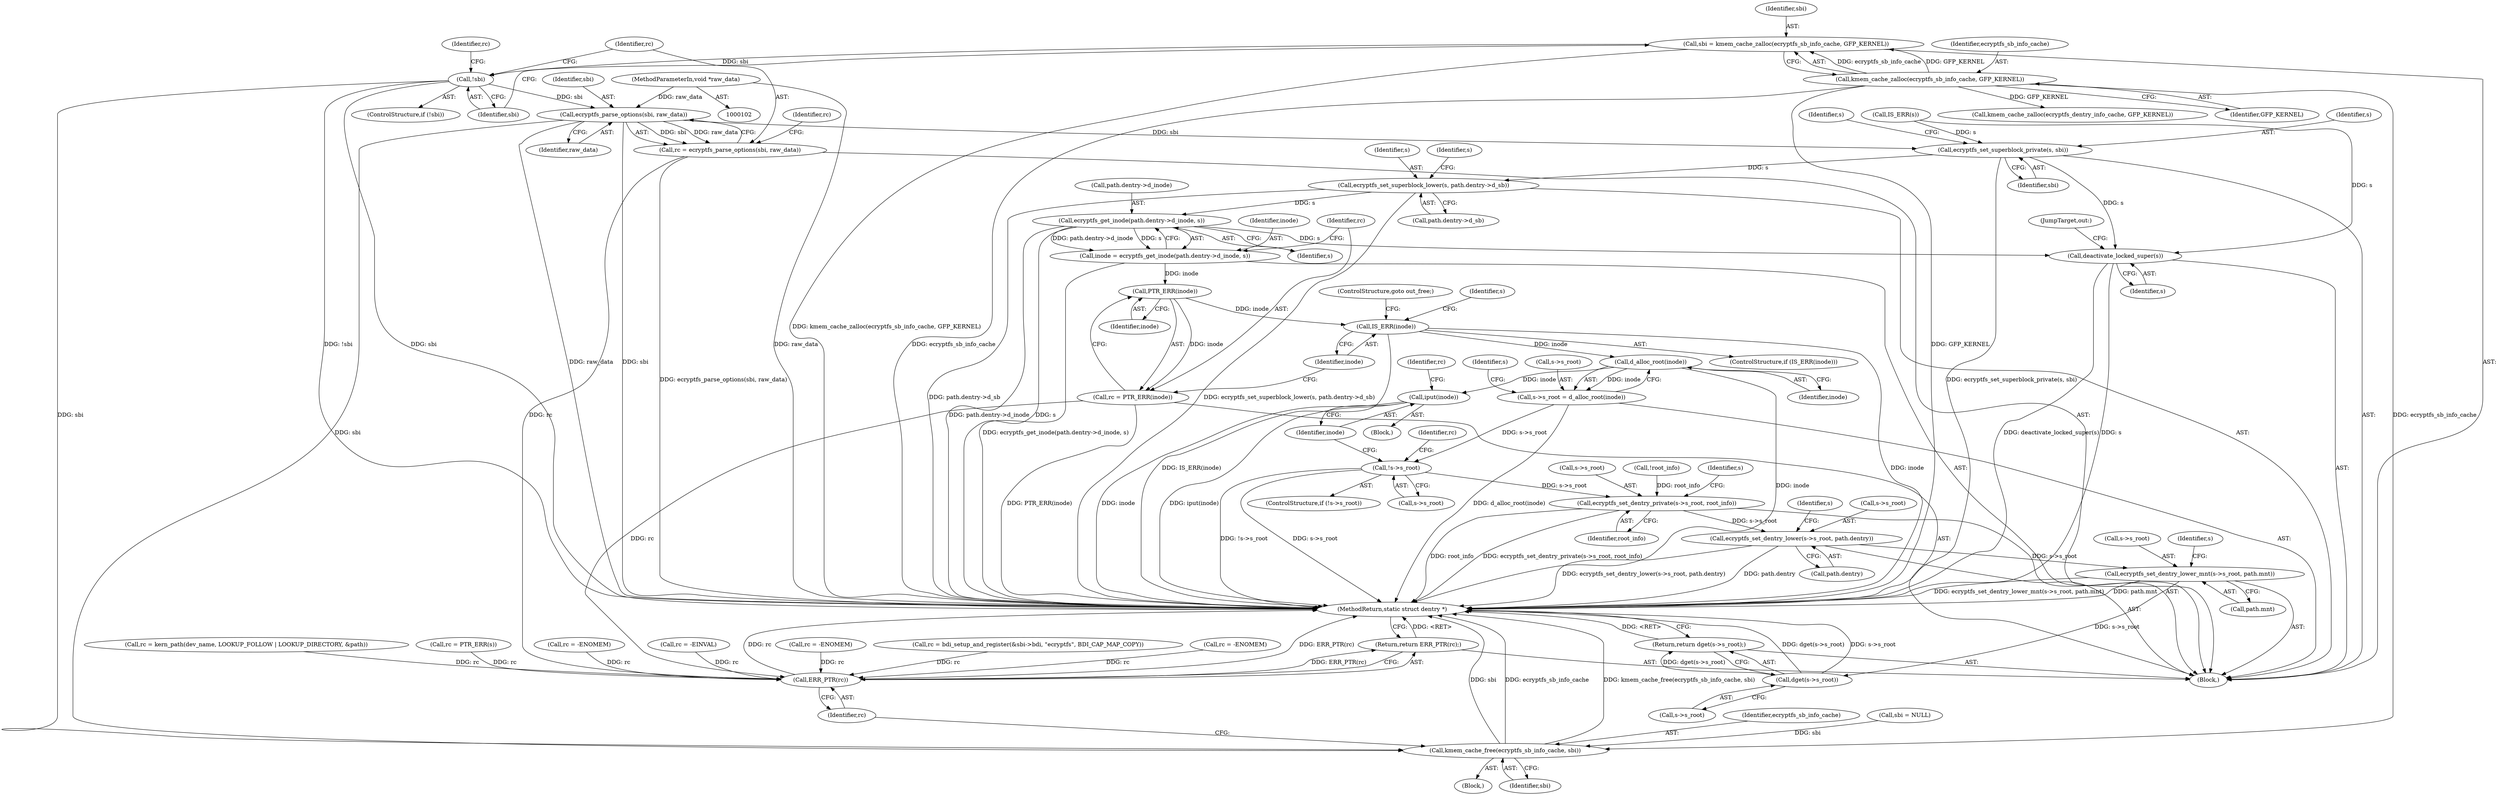 digraph "1_linux_764355487ea220fdc2faf128d577d7f679b91f97@API" {
"1000134" [label="(Call,ecryptfs_parse_options(sbi, raw_data))"];
"1000124" [label="(Call,!sbi)"];
"1000118" [label="(Call,sbi = kmem_cache_zalloc(ecryptfs_sb_info_cache, GFP_KERNEL))"];
"1000120" [label="(Call,kmem_cache_zalloc(ecryptfs_sb_info_cache, GFP_KERNEL))"];
"1000106" [label="(MethodParameterIn,void *raw_data)"];
"1000132" [label="(Call,rc = ecryptfs_parse_options(sbi, raw_data))"];
"1000371" [label="(Call,ERR_PTR(rc))"];
"1000370" [label="(Return,return ERR_PTR(rc);)"];
"1000177" [label="(Call,ecryptfs_set_superblock_private(s, sbi))"];
"1000239" [label="(Call,ecryptfs_set_superblock_lower(s, path.dentry->d_sb))"];
"1000275" [label="(Call,ecryptfs_get_inode(path.dentry->d_inode, s))"];
"1000273" [label="(Call,inode = ecryptfs_get_inode(path.dentry->d_inode, s))"];
"1000284" [label="(Call,PTR_ERR(inode))"];
"1000282" [label="(Call,rc = PTR_ERR(inode))"];
"1000287" [label="(Call,IS_ERR(inode))"];
"1000294" [label="(Call,d_alloc_root(inode))"];
"1000290" [label="(Call,s->s_root = d_alloc_root(inode))"];
"1000297" [label="(Call,!s->s_root)"];
"1000322" [label="(Call,ecryptfs_set_dentry_private(s->s_root, root_info))"];
"1000327" [label="(Call,ecryptfs_set_dentry_lower(s->s_root, path.dentry))"];
"1000334" [label="(Call,ecryptfs_set_dentry_lower_mnt(s->s_root, path.mnt))"];
"1000347" [label="(Call,dget(s->s_root))"];
"1000346" [label="(Return,return dget(s->s_root);)"];
"1000302" [label="(Call,iput(inode))"];
"1000356" [label="(Call,deactivate_locked_super(s))"];
"1000367" [label="(Call,kmem_cache_free(ecryptfs_sb_info_cache, sbi))"];
"1000305" [label="(Identifier,rc)"];
"1000177" [label="(Call,ecryptfs_set_superblock_private(s, sbi))"];
"1000358" [label="(JumpTarget,out:)"];
"1000295" [label="(Identifier,inode)"];
"1000372" [label="(Identifier,rc)"];
"1000326" [label="(Identifier,root_info)"];
"1000288" [label="(Identifier,inode)"];
"1000234" [label="(Call,rc = -EINVAL)"];
"1000240" [label="(Identifier,s)"];
"1000304" [label="(Call,rc = -ENOMEM)"];
"1000285" [label="(Identifier,inode)"];
"1000281" [label="(Identifier,s)"];
"1000361" [label="(Block,)"];
"1000118" [label="(Call,sbi = kmem_cache_zalloc(ecryptfs_sb_info_cache, GFP_KERNEL))"];
"1000357" [label="(Identifier,s)"];
"1000329" [label="(Identifier,s)"];
"1000135" [label="(Identifier,sbi)"];
"1000335" [label="(Call,s->s_root)"];
"1000241" [label="(Call,path.dentry->d_sb)"];
"1000348" [label="(Call,s->s_root)"];
"1000303" [label="(Identifier,inode)"];
"1000299" [label="(Identifier,s)"];
"1000165" [label="(Call,rc = bdi_setup_and_register(&sbi->bdi, \"ecryptfs\", BDI_CAP_MAP_COPY))"];
"1000347" [label="(Call,dget(s->s_root))"];
"1000322" [label="(Call,ecryptfs_set_dentry_private(s->s_root, root_info))"];
"1000310" [label="(Identifier,rc)"];
"1000315" [label="(Call,kmem_cache_zalloc(ecryptfs_dentry_info_cache, GFP_KERNEL))"];
"1000296" [label="(ControlStructure,if (!s->s_root))"];
"1000343" [label="(Identifier,s)"];
"1000338" [label="(Call,path.mnt)"];
"1000273" [label="(Call,inode = ecryptfs_get_inode(path.dentry->d_inode, s))"];
"1000346" [label="(Return,return dget(s->s_root);)"];
"1000128" [label="(Identifier,rc)"];
"1000368" [label="(Identifier,ecryptfs_sb_info_cache)"];
"1000182" [label="(Identifier,s)"];
"1000336" [label="(Identifier,s)"];
"1000309" [label="(Call,rc = -ENOMEM)"];
"1000323" [label="(Call,s->s_root)"];
"1000206" [label="(Call,rc = kern_path(dev_name, LOOKUP_FOLLOW | LOOKUP_DIRECTORY, &path))"];
"1000289" [label="(ControlStructure,goto out_free;)"];
"1000119" [label="(Identifier,sbi)"];
"1000284" [label="(Call,PTR_ERR(inode))"];
"1000152" [label="(Call,IS_ERR(s))"];
"1000106" [label="(MethodParameterIn,void *raw_data)"];
"1000370" [label="(Return,return ERR_PTR(rc);)"];
"1000292" [label="(Identifier,s)"];
"1000188" [label="(Call,sbi = NULL)"];
"1000302" [label="(Call,iput(inode))"];
"1000283" [label="(Identifier,rc)"];
"1000367" [label="(Call,kmem_cache_free(ecryptfs_sb_info_cache, sbi))"];
"1000297" [label="(Call,!s->s_root)"];
"1000301" [label="(Block,)"];
"1000294" [label="(Call,d_alloc_root(inode))"];
"1000276" [label="(Call,path.dentry->d_inode)"];
"1000291" [label="(Call,s->s_root)"];
"1000327" [label="(Call,ecryptfs_set_dentry_lower(s->s_root, path.dentry))"];
"1000121" [label="(Identifier,ecryptfs_sb_info_cache)"];
"1000120" [label="(Call,kmem_cache_zalloc(ecryptfs_sb_info_cache, GFP_KERNEL))"];
"1000239" [label="(Call,ecryptfs_set_superblock_lower(s, path.dentry->d_sb))"];
"1000275" [label="(Call,ecryptfs_get_inode(path.dentry->d_inode, s))"];
"1000107" [label="(Block,)"];
"1000356" [label="(Call,deactivate_locked_super(s))"];
"1000282" [label="(Call,rc = PTR_ERR(inode))"];
"1000138" [label="(Identifier,rc)"];
"1000178" [label="(Identifier,s)"];
"1000155" [label="(Call,rc = PTR_ERR(s))"];
"1000290" [label="(Call,s->s_root = d_alloc_root(inode))"];
"1000373" [label="(MethodReturn,static struct dentry *)"];
"1000133" [label="(Identifier,rc)"];
"1000132" [label="(Call,rc = ecryptfs_parse_options(sbi, raw_data))"];
"1000334" [label="(Call,ecryptfs_set_dentry_lower_mnt(s->s_root, path.mnt))"];
"1000369" [label="(Identifier,sbi)"];
"1000328" [label="(Call,s->s_root)"];
"1000127" [label="(Call,rc = -ENOMEM)"];
"1000298" [label="(Call,s->s_root)"];
"1000371" [label="(Call,ERR_PTR(rc))"];
"1000179" [label="(Identifier,sbi)"];
"1000319" [label="(Call,!root_info)"];
"1000125" [label="(Identifier,sbi)"];
"1000331" [label="(Call,path.dentry)"];
"1000274" [label="(Identifier,inode)"];
"1000123" [label="(ControlStructure,if (!sbi))"];
"1000136" [label="(Identifier,raw_data)"];
"1000287" [label="(Call,IS_ERR(inode))"];
"1000124" [label="(Call,!sbi)"];
"1000286" [label="(ControlStructure,if (IS_ERR(inode)))"];
"1000248" [label="(Identifier,s)"];
"1000122" [label="(Identifier,GFP_KERNEL)"];
"1000134" [label="(Call,ecryptfs_parse_options(sbi, raw_data))"];
"1000134" -> "1000132"  [label="AST: "];
"1000134" -> "1000136"  [label="CFG: "];
"1000135" -> "1000134"  [label="AST: "];
"1000136" -> "1000134"  [label="AST: "];
"1000132" -> "1000134"  [label="CFG: "];
"1000134" -> "1000373"  [label="DDG: sbi"];
"1000134" -> "1000373"  [label="DDG: raw_data"];
"1000134" -> "1000132"  [label="DDG: sbi"];
"1000134" -> "1000132"  [label="DDG: raw_data"];
"1000124" -> "1000134"  [label="DDG: sbi"];
"1000106" -> "1000134"  [label="DDG: raw_data"];
"1000134" -> "1000177"  [label="DDG: sbi"];
"1000134" -> "1000367"  [label="DDG: sbi"];
"1000124" -> "1000123"  [label="AST: "];
"1000124" -> "1000125"  [label="CFG: "];
"1000125" -> "1000124"  [label="AST: "];
"1000128" -> "1000124"  [label="CFG: "];
"1000133" -> "1000124"  [label="CFG: "];
"1000124" -> "1000373"  [label="DDG: sbi"];
"1000124" -> "1000373"  [label="DDG: !sbi"];
"1000118" -> "1000124"  [label="DDG: sbi"];
"1000124" -> "1000367"  [label="DDG: sbi"];
"1000118" -> "1000107"  [label="AST: "];
"1000118" -> "1000120"  [label="CFG: "];
"1000119" -> "1000118"  [label="AST: "];
"1000120" -> "1000118"  [label="AST: "];
"1000125" -> "1000118"  [label="CFG: "];
"1000118" -> "1000373"  [label="DDG: kmem_cache_zalloc(ecryptfs_sb_info_cache, GFP_KERNEL)"];
"1000120" -> "1000118"  [label="DDG: ecryptfs_sb_info_cache"];
"1000120" -> "1000118"  [label="DDG: GFP_KERNEL"];
"1000120" -> "1000122"  [label="CFG: "];
"1000121" -> "1000120"  [label="AST: "];
"1000122" -> "1000120"  [label="AST: "];
"1000120" -> "1000373"  [label="DDG: ecryptfs_sb_info_cache"];
"1000120" -> "1000373"  [label="DDG: GFP_KERNEL"];
"1000120" -> "1000315"  [label="DDG: GFP_KERNEL"];
"1000120" -> "1000367"  [label="DDG: ecryptfs_sb_info_cache"];
"1000106" -> "1000102"  [label="AST: "];
"1000106" -> "1000373"  [label="DDG: raw_data"];
"1000132" -> "1000107"  [label="AST: "];
"1000133" -> "1000132"  [label="AST: "];
"1000138" -> "1000132"  [label="CFG: "];
"1000132" -> "1000373"  [label="DDG: ecryptfs_parse_options(sbi, raw_data)"];
"1000132" -> "1000371"  [label="DDG: rc"];
"1000371" -> "1000370"  [label="AST: "];
"1000371" -> "1000372"  [label="CFG: "];
"1000372" -> "1000371"  [label="AST: "];
"1000370" -> "1000371"  [label="CFG: "];
"1000371" -> "1000373"  [label="DDG: rc"];
"1000371" -> "1000373"  [label="DDG: ERR_PTR(rc)"];
"1000371" -> "1000370"  [label="DDG: ERR_PTR(rc)"];
"1000309" -> "1000371"  [label="DDG: rc"];
"1000234" -> "1000371"  [label="DDG: rc"];
"1000304" -> "1000371"  [label="DDG: rc"];
"1000165" -> "1000371"  [label="DDG: rc"];
"1000206" -> "1000371"  [label="DDG: rc"];
"1000282" -> "1000371"  [label="DDG: rc"];
"1000127" -> "1000371"  [label="DDG: rc"];
"1000155" -> "1000371"  [label="DDG: rc"];
"1000370" -> "1000107"  [label="AST: "];
"1000373" -> "1000370"  [label="CFG: "];
"1000370" -> "1000373"  [label="DDG: <RET>"];
"1000177" -> "1000107"  [label="AST: "];
"1000177" -> "1000179"  [label="CFG: "];
"1000178" -> "1000177"  [label="AST: "];
"1000179" -> "1000177"  [label="AST: "];
"1000182" -> "1000177"  [label="CFG: "];
"1000177" -> "1000373"  [label="DDG: ecryptfs_set_superblock_private(s, sbi)"];
"1000152" -> "1000177"  [label="DDG: s"];
"1000177" -> "1000239"  [label="DDG: s"];
"1000177" -> "1000356"  [label="DDG: s"];
"1000239" -> "1000107"  [label="AST: "];
"1000239" -> "1000241"  [label="CFG: "];
"1000240" -> "1000239"  [label="AST: "];
"1000241" -> "1000239"  [label="AST: "];
"1000248" -> "1000239"  [label="CFG: "];
"1000239" -> "1000373"  [label="DDG: ecryptfs_set_superblock_lower(s, path.dentry->d_sb)"];
"1000239" -> "1000373"  [label="DDG: path.dentry->d_sb"];
"1000239" -> "1000275"  [label="DDG: s"];
"1000275" -> "1000273"  [label="AST: "];
"1000275" -> "1000281"  [label="CFG: "];
"1000276" -> "1000275"  [label="AST: "];
"1000281" -> "1000275"  [label="AST: "];
"1000273" -> "1000275"  [label="CFG: "];
"1000275" -> "1000373"  [label="DDG: path.dentry->d_inode"];
"1000275" -> "1000373"  [label="DDG: s"];
"1000275" -> "1000273"  [label="DDG: path.dentry->d_inode"];
"1000275" -> "1000273"  [label="DDG: s"];
"1000275" -> "1000356"  [label="DDG: s"];
"1000273" -> "1000107"  [label="AST: "];
"1000274" -> "1000273"  [label="AST: "];
"1000283" -> "1000273"  [label="CFG: "];
"1000273" -> "1000373"  [label="DDG: ecryptfs_get_inode(path.dentry->d_inode, s)"];
"1000273" -> "1000284"  [label="DDG: inode"];
"1000284" -> "1000282"  [label="AST: "];
"1000284" -> "1000285"  [label="CFG: "];
"1000285" -> "1000284"  [label="AST: "];
"1000282" -> "1000284"  [label="CFG: "];
"1000284" -> "1000282"  [label="DDG: inode"];
"1000284" -> "1000287"  [label="DDG: inode"];
"1000282" -> "1000107"  [label="AST: "];
"1000283" -> "1000282"  [label="AST: "];
"1000288" -> "1000282"  [label="CFG: "];
"1000282" -> "1000373"  [label="DDG: PTR_ERR(inode)"];
"1000287" -> "1000286"  [label="AST: "];
"1000287" -> "1000288"  [label="CFG: "];
"1000288" -> "1000287"  [label="AST: "];
"1000289" -> "1000287"  [label="CFG: "];
"1000292" -> "1000287"  [label="CFG: "];
"1000287" -> "1000373"  [label="DDG: IS_ERR(inode)"];
"1000287" -> "1000373"  [label="DDG: inode"];
"1000287" -> "1000294"  [label="DDG: inode"];
"1000294" -> "1000290"  [label="AST: "];
"1000294" -> "1000295"  [label="CFG: "];
"1000295" -> "1000294"  [label="AST: "];
"1000290" -> "1000294"  [label="CFG: "];
"1000294" -> "1000373"  [label="DDG: inode"];
"1000294" -> "1000290"  [label="DDG: inode"];
"1000294" -> "1000302"  [label="DDG: inode"];
"1000290" -> "1000107"  [label="AST: "];
"1000291" -> "1000290"  [label="AST: "];
"1000299" -> "1000290"  [label="CFG: "];
"1000290" -> "1000373"  [label="DDG: d_alloc_root(inode)"];
"1000290" -> "1000297"  [label="DDG: s->s_root"];
"1000297" -> "1000296"  [label="AST: "];
"1000297" -> "1000298"  [label="CFG: "];
"1000298" -> "1000297"  [label="AST: "];
"1000303" -> "1000297"  [label="CFG: "];
"1000310" -> "1000297"  [label="CFG: "];
"1000297" -> "1000373"  [label="DDG: s->s_root"];
"1000297" -> "1000373"  [label="DDG: !s->s_root"];
"1000297" -> "1000322"  [label="DDG: s->s_root"];
"1000322" -> "1000107"  [label="AST: "];
"1000322" -> "1000326"  [label="CFG: "];
"1000323" -> "1000322"  [label="AST: "];
"1000326" -> "1000322"  [label="AST: "];
"1000329" -> "1000322"  [label="CFG: "];
"1000322" -> "1000373"  [label="DDG: root_info"];
"1000322" -> "1000373"  [label="DDG: ecryptfs_set_dentry_private(s->s_root, root_info)"];
"1000319" -> "1000322"  [label="DDG: root_info"];
"1000322" -> "1000327"  [label="DDG: s->s_root"];
"1000327" -> "1000107"  [label="AST: "];
"1000327" -> "1000331"  [label="CFG: "];
"1000328" -> "1000327"  [label="AST: "];
"1000331" -> "1000327"  [label="AST: "];
"1000336" -> "1000327"  [label="CFG: "];
"1000327" -> "1000373"  [label="DDG: path.dentry"];
"1000327" -> "1000373"  [label="DDG: ecryptfs_set_dentry_lower(s->s_root, path.dentry)"];
"1000327" -> "1000334"  [label="DDG: s->s_root"];
"1000334" -> "1000107"  [label="AST: "];
"1000334" -> "1000338"  [label="CFG: "];
"1000335" -> "1000334"  [label="AST: "];
"1000338" -> "1000334"  [label="AST: "];
"1000343" -> "1000334"  [label="CFG: "];
"1000334" -> "1000373"  [label="DDG: ecryptfs_set_dentry_lower_mnt(s->s_root, path.mnt)"];
"1000334" -> "1000373"  [label="DDG: path.mnt"];
"1000334" -> "1000347"  [label="DDG: s->s_root"];
"1000347" -> "1000346"  [label="AST: "];
"1000347" -> "1000348"  [label="CFG: "];
"1000348" -> "1000347"  [label="AST: "];
"1000346" -> "1000347"  [label="CFG: "];
"1000347" -> "1000373"  [label="DDG: s->s_root"];
"1000347" -> "1000373"  [label="DDG: dget(s->s_root)"];
"1000347" -> "1000346"  [label="DDG: dget(s->s_root)"];
"1000346" -> "1000107"  [label="AST: "];
"1000373" -> "1000346"  [label="CFG: "];
"1000346" -> "1000373"  [label="DDG: <RET>"];
"1000302" -> "1000301"  [label="AST: "];
"1000302" -> "1000303"  [label="CFG: "];
"1000303" -> "1000302"  [label="AST: "];
"1000305" -> "1000302"  [label="CFG: "];
"1000302" -> "1000373"  [label="DDG: inode"];
"1000302" -> "1000373"  [label="DDG: iput(inode)"];
"1000356" -> "1000107"  [label="AST: "];
"1000356" -> "1000357"  [label="CFG: "];
"1000357" -> "1000356"  [label="AST: "];
"1000358" -> "1000356"  [label="CFG: "];
"1000356" -> "1000373"  [label="DDG: deactivate_locked_super(s)"];
"1000356" -> "1000373"  [label="DDG: s"];
"1000152" -> "1000356"  [label="DDG: s"];
"1000367" -> "1000361"  [label="AST: "];
"1000367" -> "1000369"  [label="CFG: "];
"1000368" -> "1000367"  [label="AST: "];
"1000369" -> "1000367"  [label="AST: "];
"1000372" -> "1000367"  [label="CFG: "];
"1000367" -> "1000373"  [label="DDG: sbi"];
"1000367" -> "1000373"  [label="DDG: ecryptfs_sb_info_cache"];
"1000367" -> "1000373"  [label="DDG: kmem_cache_free(ecryptfs_sb_info_cache, sbi)"];
"1000188" -> "1000367"  [label="DDG: sbi"];
}
